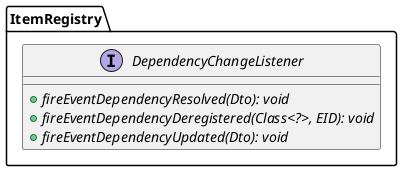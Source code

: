 @startuml

    interface ItemRegistry.DependencyChangeListener [[ItemRegistry.DependencyChangeListener.html]] {
        {abstract} +fireEventDependencyResolved(Dto): void
        {abstract} +fireEventDependencyDeregistered(Class<?>, EID): void
        {abstract} +fireEventDependencyUpdated(Dto): void
    }

@enduml

